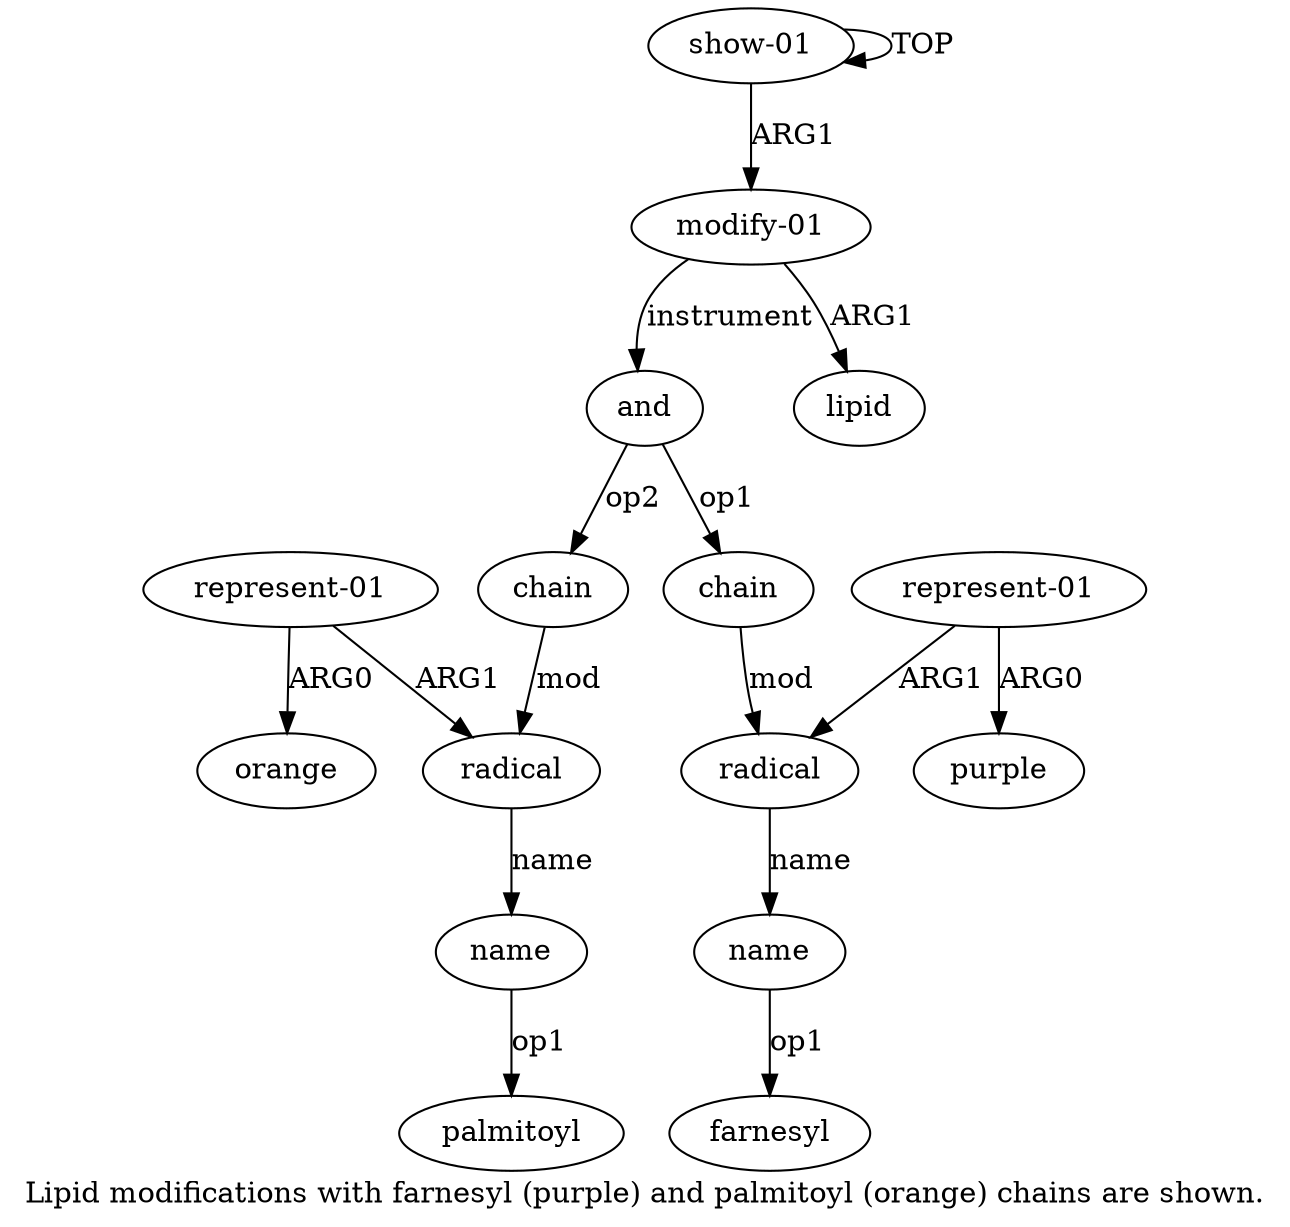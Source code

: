 digraph  {
	graph [label="Lipid modifications with farnesyl (purple) and palmitoyl (orange) chains are shown."];
	node [label="\N"];
	"a6 farnesyl"	 [color=black,
		gold_ind=-1,
		gold_label=farnesyl,
		label=farnesyl,
		test_ind=-1,
		test_label=farnesyl];
	a11	 [color=black,
		gold_ind=11,
		gold_label=name,
		label=name,
		test_ind=11,
		test_label=name];
	"a11 palmitoyl"	 [color=black,
		gold_ind=-1,
		gold_label=palmitoyl,
		label=palmitoyl,
		test_ind=-1,
		test_label=palmitoyl];
	a11 -> "a11 palmitoyl" [key=0,
	color=black,
	gold_label=op1,
	label=op1,
	test_label=op1];
a10 [color=black,
	gold_ind=10,
	gold_label=radical,
	label=radical,
	test_ind=10,
	test_label=radical];
a10 -> a11 [key=0,
color=black,
gold_label=name,
label=name,
test_label=name];
a13 [color=black,
gold_ind=13,
gold_label=orange,
label=orange,
test_ind=13,
test_label=orange];
a12 [color=black,
gold_ind=12,
gold_label="represent-01",
label="represent-01",
test_ind=12,
test_label="represent-01"];
a12 -> a10 [key=0,
color=black,
gold_label=ARG1,
label=ARG1,
test_label=ARG1];
a12 -> a13 [key=0,
color=black,
gold_label=ARG0,
label=ARG0,
test_label=ARG0];
a1 [color=black,
gold_ind=1,
gold_label="modify-01",
label="modify-01",
test_ind=1,
test_label="modify-01"];
a3 [color=black,
gold_ind=3,
gold_label=and,
label=and,
test_ind=3,
test_label=and];
a1 -> a3 [key=0,
color=black,
gold_label=instrument,
label=instrument,
test_label=instrument];
a2 [color=black,
gold_ind=2,
gold_label=lipid,
label=lipid,
test_ind=2,
test_label=lipid];
a1 -> a2 [key=0,
color=black,
gold_label=ARG1,
label=ARG1,
test_label=ARG1];
a0 [color=black,
gold_ind=0,
gold_label="show-01",
label="show-01",
test_ind=0,
test_label="show-01"];
a0 -> a1 [key=0,
color=black,
gold_label=ARG1,
label=ARG1,
test_label=ARG1];
a0 -> a0 [key=0,
color=black,
gold_label=TOP,
label=TOP,
test_label=TOP];
a4 [color=black,
gold_ind=4,
gold_label=chain,
label=chain,
test_ind=4,
test_label=chain];
a3 -> a4 [key=0,
color=black,
gold_label=op1,
label=op1,
test_label=op1];
a9 [color=black,
gold_ind=9,
gold_label=chain,
label=chain,
test_ind=9,
test_label=chain];
a3 -> a9 [key=0,
color=black,
gold_label=op2,
label=op2,
test_label=op2];
a5 [color=black,
gold_ind=5,
gold_label=radical,
label=radical,
test_ind=5,
test_label=radical];
a6 [color=black,
gold_ind=6,
gold_label=name,
label=name,
test_ind=6,
test_label=name];
a5 -> a6 [key=0,
color=black,
gold_label=name,
label=name,
test_label=name];
a4 -> a5 [key=0,
color=black,
gold_label=mod,
label=mod,
test_label=mod];
a7 [color=black,
gold_ind=7,
gold_label="represent-01",
label="represent-01",
test_ind=7,
test_label="represent-01"];
a7 -> a5 [key=0,
color=black,
gold_label=ARG1,
label=ARG1,
test_label=ARG1];
a8 [color=black,
gold_ind=8,
gold_label=purple,
label=purple,
test_ind=8,
test_label=purple];
a7 -> a8 [key=0,
color=black,
gold_label=ARG0,
label=ARG0,
test_label=ARG0];
a6 -> "a6 farnesyl" [key=0,
color=black,
gold_label=op1,
label=op1,
test_label=op1];
a9 -> a10 [key=0,
color=black,
gold_label=mod,
label=mod,
test_label=mod];
}
